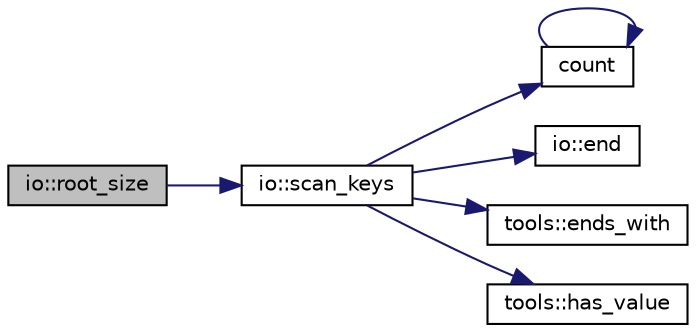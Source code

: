 digraph "io::root_size"
{
 // INTERACTIVE_SVG=YES
 // LATEX_PDF_SIZE
  edge [fontname="Helvetica",fontsize="10",labelfontname="Helvetica",labelfontsize="10"];
  node [fontname="Helvetica",fontsize="10",shape=record];
  rankdir="LR";
  Node1 [label="io::root_size",height=0.2,width=0.4,color="black", fillcolor="grey75", style="filled", fontcolor="black",tooltip="Retrieves the sizes (number of entries) of TTrees in the open ROOT files."];
  Node1 -> Node2 [color="midnightblue",fontsize="10",style="solid",fontname="Helvetica"];
  Node2 [label="io::scan_keys",height=0.2,width=0.4,color="black", fillcolor="white", style="filled",URL="$classio.html#aacb050c4cb6c10038d6bf8edb7244a28",tooltip="Scans for keys (e.g., TTree names, TBranch names) in the open ROOT files."];
  Node2 -> Node3 [color="midnightblue",fontsize="10",style="solid",fontname="Helvetica"];
  Node3 [label="count",height=0.2,width=0.4,color="black", fillcolor="white", style="filled",URL="$structs_2cxx_2base_8cxx.html#a4eee7b291ed2cdcd4e3c2496c603c48c",tooltip="Counts occurrences of a substring within a string."];
  Node3 -> Node3 [color="midnightblue",fontsize="10",style="solid",fontname="Helvetica"];
  Node2 -> Node4 [color="midnightblue",fontsize="10",style="solid",fontname="Helvetica"];
  Node4 [label="io::end",height=0.2,width=0.4,color="black", fillcolor="white", style="filled",URL="$classio.html#a65ca69ec5f12d0f3a463396bcff84d77",tooltip="Ends the current I/O session, closing any open files."];
  Node2 -> Node5 [color="midnightblue",fontsize="10",style="solid",fontname="Helvetica"];
  Node5 [label="tools::ends_with",height=0.2,width=0.4,color="black", fillcolor="white", style="filled",URL="$classtools.html#a3d538da5310467c9321b27cd6a75b9af",tooltip="Checks if a string ends with a specific substring."];
  Node2 -> Node6 [color="midnightblue",fontsize="10",style="solid",fontname="Helvetica"];
  Node6 [label="tools::has_value",height=0.2,width=0.4,color="black", fillcolor="white", style="filled",URL="$classtools.html#a13633d4d63c55bcf537ff141e7605f13",tooltip="Checks if a vector of strings contains a specific string."];
}
